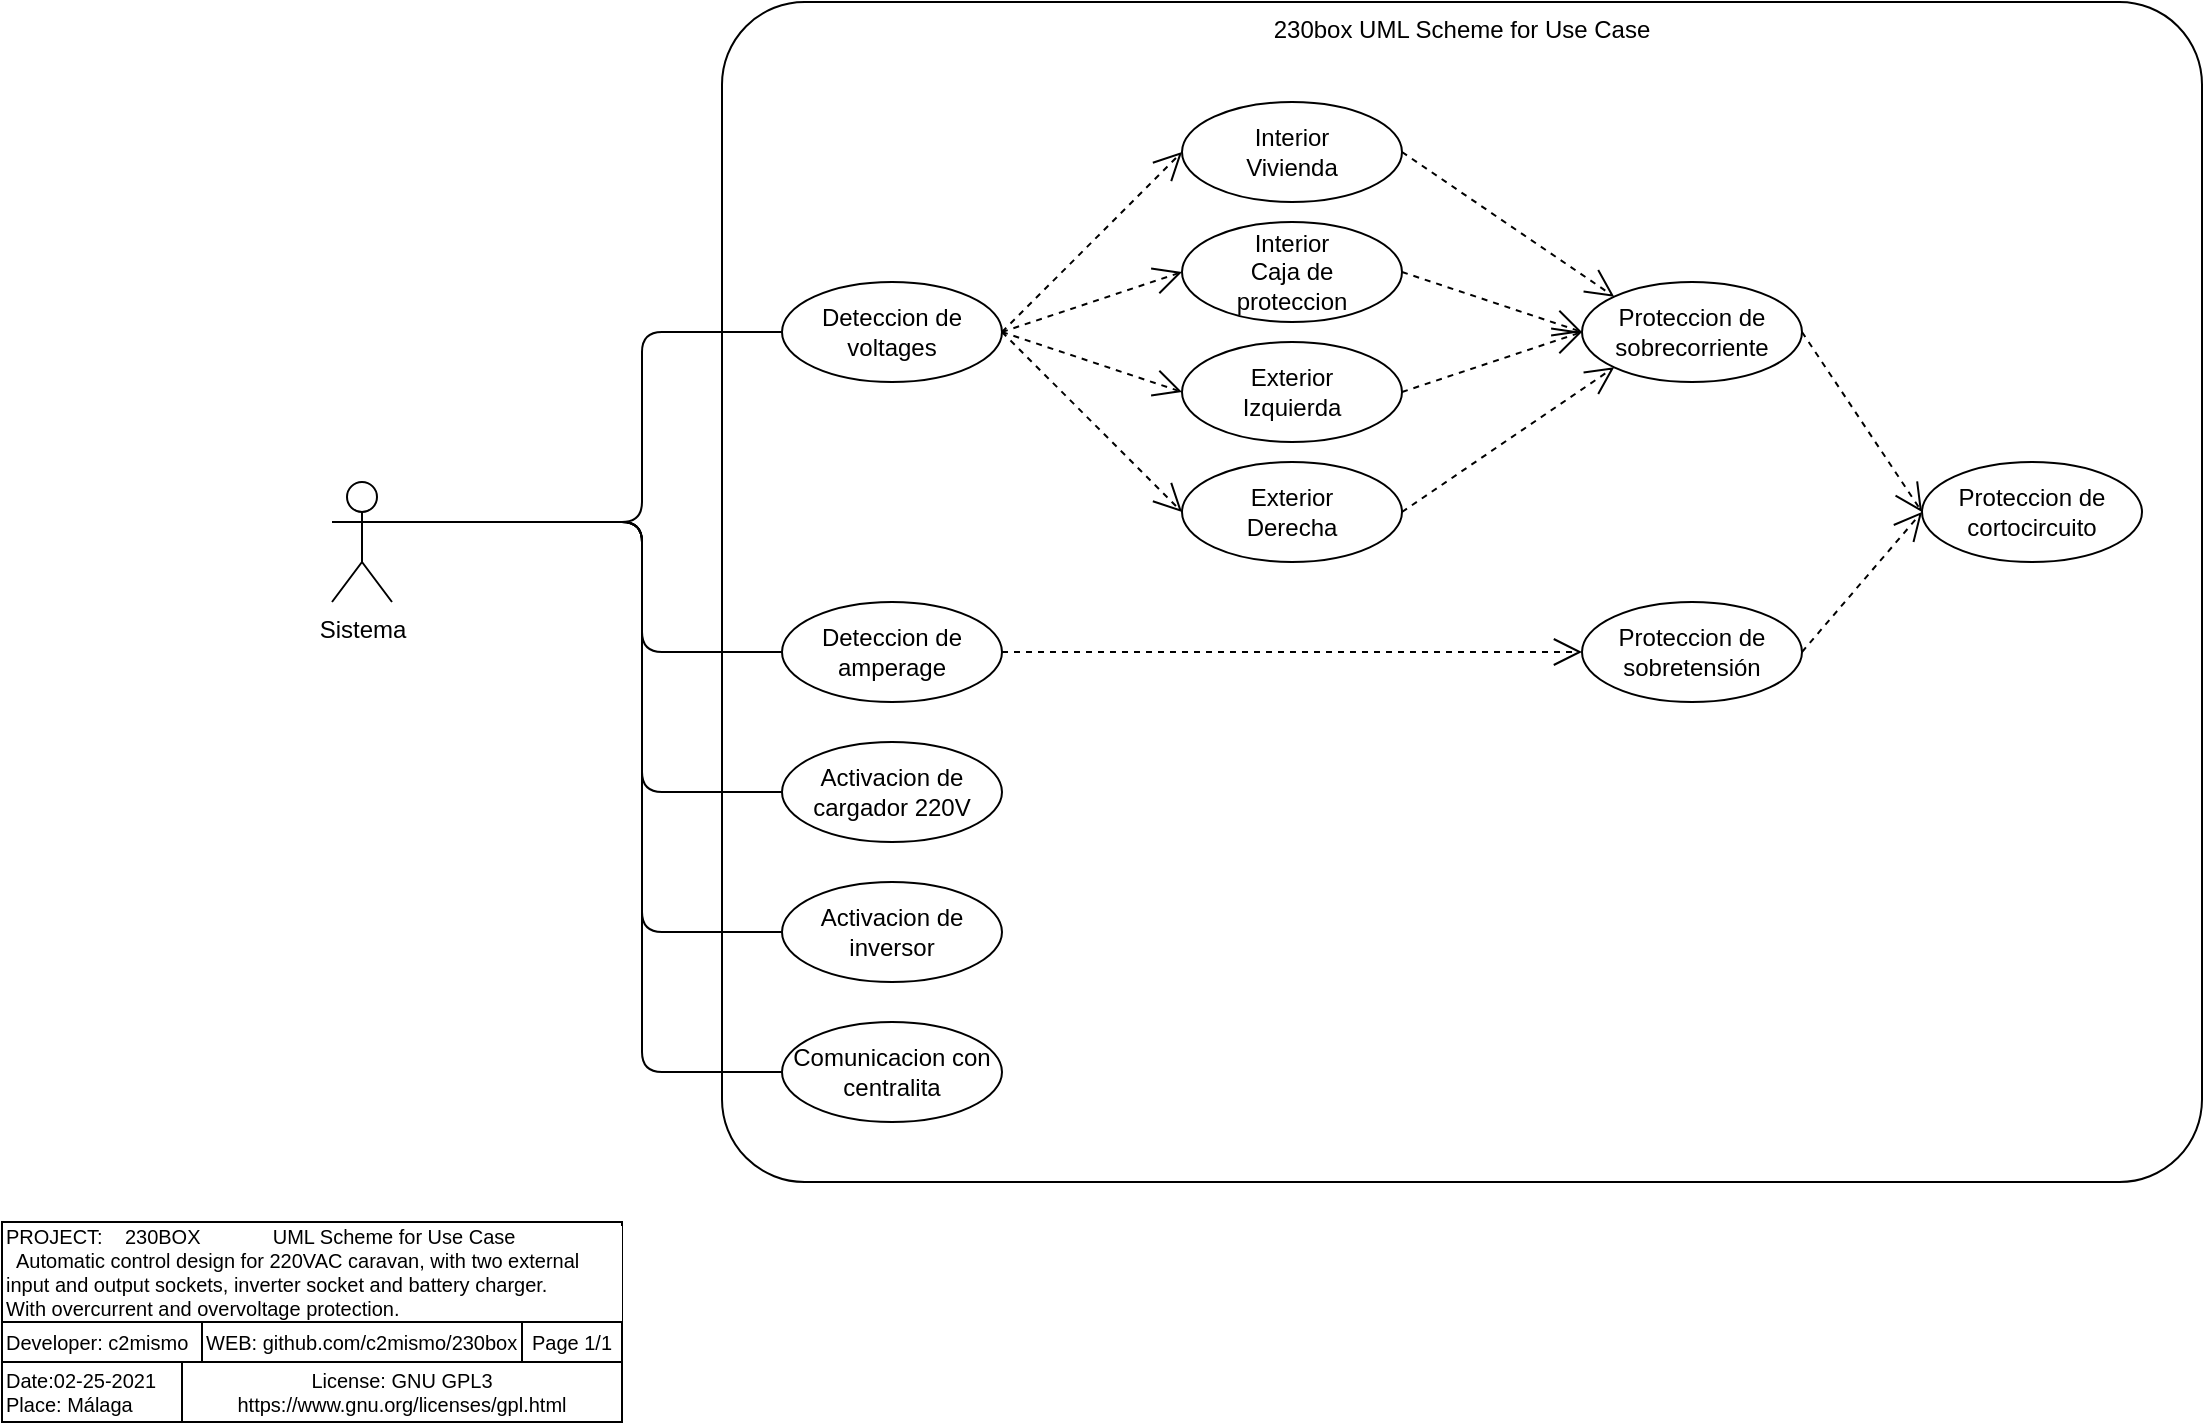 <mxfile version="13.10.0" type="embed">
    <diagram id="nwfYg5_Ki6Q2AyRgQbVI" name="Página-1">
        <mxGraphModel dx="474" dy="551" grid="1" gridSize="10" guides="1" tooltips="1" connect="1" arrows="1" fold="1" page="1" pageScale="1" pageWidth="1169" pageHeight="827" math="0" shadow="0">
            <root>
                <mxCell id="0"/>
                <mxCell id="1" parent="0"/>
                <mxCell id="2" value="Sistema" style="shape=umlActor;verticalLabelPosition=bottom;verticalAlign=top;html=1;" parent="1" vertex="1">
                    <mxGeometry x="185" y="340" width="30" height="60" as="geometry"/>
                </mxCell>
                <mxCell id="4" value="230box UML Scheme for Use Case" style="rounded=1;whiteSpace=wrap;html=1;verticalAlign=top;arcSize=7;" parent="1" vertex="1">
                    <mxGeometry x="380" y="100" width="740" height="590" as="geometry"/>
                </mxCell>
                <mxCell id="5" value="Deteccion de voltages" style="ellipse;whiteSpace=wrap;html=1;" parent="1" vertex="1">
                    <mxGeometry x="410" y="240" width="110" height="50" as="geometry"/>
                </mxCell>
                <mxCell id="6" value="PROJECT:&amp;nbsp; &amp;nbsp; 230BOX&amp;nbsp; &amp;nbsp; &amp;nbsp; &amp;nbsp; &amp;nbsp; &amp;nbsp; &amp;nbsp;UML Scheme for Use Case&lt;br&gt;&amp;nbsp; Automatic control design for 220VAC caravan, with two external input and output sockets, inverter socket and battery charger.&lt;br&gt;With overcurrent and overvoltage protection." style="rounded=0;whiteSpace=wrap;html=1;labelBackgroundColor=#FFFFFF;strokeColor=#000000;fillColor=none;fontSize=10;fontColor=#000000;align=left;" parent="1" vertex="1">
                    <mxGeometry x="20" y="710" width="310" height="50" as="geometry"/>
                </mxCell>
                <mxCell id="7" value="Developer: c2mismo" style="rounded=0;whiteSpace=wrap;html=1;labelBackgroundColor=#FFFFFF;strokeColor=#000000;fillColor=none;fontSize=10;fontColor=#000000;align=left;" parent="1" vertex="1">
                    <mxGeometry x="20" y="760" width="100" height="20" as="geometry"/>
                </mxCell>
                <mxCell id="8" value="WEB: github.com/c2mismo/230box" style="rounded=0;whiteSpace=wrap;html=1;labelBackgroundColor=#FFFFFF;strokeColor=#000000;fillColor=none;fontSize=10;fontColor=#000000;align=left;" parent="1" vertex="1">
                    <mxGeometry x="120" y="760" width="160" height="20" as="geometry"/>
                </mxCell>
                <mxCell id="9" value="Date:02-25-2021&lt;br&gt;Place: Málaga" style="rounded=0;whiteSpace=wrap;html=1;labelBackgroundColor=#FFFFFF;strokeColor=#000000;fillColor=none;fontSize=10;fontColor=#000000;align=left;" parent="1" vertex="1">
                    <mxGeometry x="20" y="780" width="90" height="30" as="geometry"/>
                </mxCell>
                <mxCell id="10" value="License: GNU GPL3 https://www.gnu.org/licenses/gpl.html" style="rounded=0;whiteSpace=wrap;html=1;labelBackgroundColor=#FFFFFF;strokeColor=#000000;fillColor=none;fontSize=10;fontColor=#000000;align=center;" parent="1" vertex="1">
                    <mxGeometry x="110" y="780" width="220" height="30" as="geometry"/>
                </mxCell>
                <mxCell id="11" value="Page 1/1" style="rounded=0;whiteSpace=wrap;html=1;labelBackgroundColor=#FFFFFF;strokeColor=#000000;fillColor=none;fontSize=10;fontColor=#000000;align=center;" parent="1" vertex="1">
                    <mxGeometry x="280" y="760" width="50" height="20" as="geometry"/>
                </mxCell>
                <mxCell id="12" value="Exterior&lt;br&gt;Derecha" style="ellipse;whiteSpace=wrap;html=1;" parent="1" vertex="1">
                    <mxGeometry x="610" y="330" width="110" height="50" as="geometry"/>
                </mxCell>
                <mxCell id="13" value="Exterior&lt;br&gt;Izquierda" style="ellipse;whiteSpace=wrap;html=1;" parent="1" vertex="1">
                    <mxGeometry x="610" y="270" width="110" height="50" as="geometry"/>
                </mxCell>
                <mxCell id="14" value="Interior&lt;br&gt;Vivienda" style="ellipse;whiteSpace=wrap;html=1;" parent="1" vertex="1">
                    <mxGeometry x="610" y="150" width="110" height="50" as="geometry"/>
                </mxCell>
                <mxCell id="15" value="Interior&lt;br&gt;Caja de&lt;br&gt;proteccion" style="ellipse;whiteSpace=wrap;html=1;" parent="1" vertex="1">
                    <mxGeometry x="610" y="210" width="110" height="50" as="geometry"/>
                </mxCell>
                <mxCell id="16" value="Deteccion de amperage" style="ellipse;whiteSpace=wrap;html=1;" parent="1" vertex="1">
                    <mxGeometry x="410" y="400" width="110" height="50" as="geometry"/>
                </mxCell>
                <mxCell id="17" value="Activacion de&lt;br&gt;cargador 220V" style="ellipse;whiteSpace=wrap;html=1;" parent="1" vertex="1">
                    <mxGeometry x="410" y="470" width="110" height="50" as="geometry"/>
                </mxCell>
                <mxCell id="18" value="Activacion de&lt;br&gt;inversor" style="ellipse;whiteSpace=wrap;html=1;" parent="1" vertex="1">
                    <mxGeometry x="410" y="540" width="110" height="50" as="geometry"/>
                </mxCell>
                <mxCell id="19" value="Proteccion de&lt;br&gt;sobretensión" style="ellipse;whiteSpace=wrap;html=1;" parent="1" vertex="1">
                    <mxGeometry x="810" y="400" width="110" height="50" as="geometry"/>
                </mxCell>
                <mxCell id="20" value="Proteccion de&lt;br&gt;sobrecorriente" style="ellipse;whiteSpace=wrap;html=1;" parent="1" vertex="1">
                    <mxGeometry x="810" y="240" width="110" height="50" as="geometry"/>
                </mxCell>
                <mxCell id="21" value="Proteccion de&lt;br&gt;cortocircuito" style="ellipse;whiteSpace=wrap;html=1;" parent="1" vertex="1">
                    <mxGeometry x="980" y="330" width="110" height="50" as="geometry"/>
                </mxCell>
                <mxCell id="22" value="Comunicacion con&lt;br&gt;centralita" style="ellipse;whiteSpace=wrap;html=1;" parent="1" vertex="1">
                    <mxGeometry x="410" y="610" width="110" height="50" as="geometry"/>
                </mxCell>
                <mxCell id="28" value="" style="endArrow=open;endSize=12;dashed=1;html=1;exitX=1;exitY=0.5;exitDx=0;exitDy=0;entryX=0;entryY=0.5;entryDx=0;entryDy=0;" parent="1" source="5" target="14" edge="1">
                    <mxGeometry width="160" relative="1" as="geometry">
                        <mxPoint x="590" y="260" as="sourcePoint"/>
                        <mxPoint x="750" y="260" as="targetPoint"/>
                    </mxGeometry>
                </mxCell>
                <mxCell id="29" value="" style="endArrow=open;endSize=12;dashed=1;html=1;exitX=1;exitY=0.5;exitDx=0;exitDy=0;entryX=0;entryY=0.5;entryDx=0;entryDy=0;" parent="1" source="5" target="15" edge="1">
                    <mxGeometry width="160" relative="1" as="geometry">
                        <mxPoint x="530.0" y="275" as="sourcePoint"/>
                        <mxPoint x="620.0" y="185.0" as="targetPoint"/>
                    </mxGeometry>
                </mxCell>
                <mxCell id="30" value="" style="endArrow=open;endSize=12;dashed=1;html=1;entryX=0;entryY=0.5;entryDx=0;entryDy=0;" parent="1" target="13" edge="1">
                    <mxGeometry width="160" relative="1" as="geometry">
                        <mxPoint x="520" y="265" as="sourcePoint"/>
                        <mxPoint x="630.0" y="195.0" as="targetPoint"/>
                    </mxGeometry>
                </mxCell>
                <mxCell id="31" value="" style="endArrow=open;endSize=12;dashed=1;html=1;entryX=0;entryY=0.5;entryDx=0;entryDy=0;" parent="1" target="12" edge="1">
                    <mxGeometry width="160" relative="1" as="geometry">
                        <mxPoint x="520" y="265" as="sourcePoint"/>
                        <mxPoint x="640.0" y="205.0" as="targetPoint"/>
                    </mxGeometry>
                </mxCell>
                <mxCell id="32" value="" style="endArrow=open;endSize=12;dashed=1;html=1;exitX=1;exitY=0.5;exitDx=0;exitDy=0;entryX=0;entryY=0;entryDx=0;entryDy=0;" parent="1" source="14" target="20" edge="1">
                    <mxGeometry width="160" relative="1" as="geometry">
                        <mxPoint x="530.0" y="275" as="sourcePoint"/>
                        <mxPoint x="620.0" y="245" as="targetPoint"/>
                    </mxGeometry>
                </mxCell>
                <mxCell id="33" value="" style="endArrow=open;endSize=12;dashed=1;html=1;exitX=1;exitY=0.5;exitDx=0;exitDy=0;entryX=0;entryY=0.5;entryDx=0;entryDy=0;" parent="1" source="15" target="20" edge="1">
                    <mxGeometry width="160" relative="1" as="geometry">
                        <mxPoint x="730.0" y="185.0" as="sourcePoint"/>
                        <mxPoint x="810" y="270" as="targetPoint"/>
                    </mxGeometry>
                </mxCell>
                <mxCell id="34" value="" style="endArrow=open;endSize=12;dashed=1;html=1;exitX=1;exitY=0.5;exitDx=0;exitDy=0;entryX=0;entryY=0.5;entryDx=0;entryDy=0;" parent="1" source="13" target="20" edge="1">
                    <mxGeometry width="160" relative="1" as="geometry">
                        <mxPoint x="740.0" y="195.0" as="sourcePoint"/>
                        <mxPoint x="830.0" y="285" as="targetPoint"/>
                    </mxGeometry>
                </mxCell>
                <mxCell id="35" value="" style="endArrow=open;endSize=12;dashed=1;html=1;exitX=1;exitY=0.5;exitDx=0;exitDy=0;entryX=0;entryY=1;entryDx=0;entryDy=0;" parent="1" source="12" target="20" edge="1">
                    <mxGeometry width="160" relative="1" as="geometry">
                        <mxPoint x="750.0" y="205.0" as="sourcePoint"/>
                        <mxPoint x="840.0" y="295" as="targetPoint"/>
                    </mxGeometry>
                </mxCell>
                <mxCell id="36" value="" style="endArrow=open;endSize=12;dashed=1;html=1;exitX=1;exitY=0.5;exitDx=0;exitDy=0;entryX=0;entryY=0.5;entryDx=0;entryDy=0;" parent="1" source="16" target="19" edge="1">
                    <mxGeometry width="160" relative="1" as="geometry">
                        <mxPoint x="730.0" y="365" as="sourcePoint"/>
                        <mxPoint x="836.158" y="292.7" as="targetPoint"/>
                    </mxGeometry>
                </mxCell>
                <mxCell id="38" value="" style="endArrow=open;endSize=12;dashed=1;html=1;exitX=1;exitY=0.5;exitDx=0;exitDy=0;entryX=0;entryY=0.5;entryDx=0;entryDy=0;" parent="1" source="19" target="21" edge="1">
                    <mxGeometry width="160" relative="1" as="geometry">
                        <mxPoint x="950.0" y="470" as="sourcePoint"/>
                        <mxPoint x="1240.0" y="470" as="targetPoint"/>
                    </mxGeometry>
                </mxCell>
                <mxCell id="39" value="" style="endArrow=open;endSize=12;dashed=1;html=1;exitX=1;exitY=0.5;exitDx=0;exitDy=0;entryX=0;entryY=0.5;entryDx=0;entryDy=0;" parent="1" source="20" target="21" edge="1">
                    <mxGeometry width="160" relative="1" as="geometry">
                        <mxPoint x="950.0" y="300" as="sourcePoint"/>
                        <mxPoint x="1010.0" y="230" as="targetPoint"/>
                    </mxGeometry>
                </mxCell>
                <mxCell id="41" value="" style="endArrow=none;html=1;edgeStyle=orthogonalEdgeStyle;exitX=1;exitY=0.333;exitDx=0;exitDy=0;exitPerimeter=0;entryX=0;entryY=0.5;entryDx=0;entryDy=0;" parent="1" source="2" target="5" edge="1">
                    <mxGeometry relative="1" as="geometry">
                        <mxPoint x="440" y="360" as="sourcePoint"/>
                        <mxPoint x="340" y="200" as="targetPoint"/>
                        <Array as="points">
                            <mxPoint x="340" y="360"/>
                            <mxPoint x="340" y="265"/>
                        </Array>
                    </mxGeometry>
                </mxCell>
                <mxCell id="44" value="" style="endArrow=none;html=1;edgeStyle=orthogonalEdgeStyle;entryX=0;entryY=0.5;entryDx=0;entryDy=0;exitX=1;exitY=0.333;exitDx=0;exitDy=0;exitPerimeter=0;" parent="1" source="2" target="16" edge="1">
                    <mxGeometry relative="1" as="geometry">
                        <mxPoint x="290" y="360" as="sourcePoint"/>
                        <mxPoint x="420" y="275" as="targetPoint"/>
                        <Array as="points">
                            <mxPoint x="340" y="360"/>
                            <mxPoint x="340" y="425"/>
                        </Array>
                    </mxGeometry>
                </mxCell>
                <mxCell id="45" value="" style="endArrow=none;html=1;edgeStyle=orthogonalEdgeStyle;entryX=0;entryY=0.5;entryDx=0;entryDy=0;exitX=1;exitY=0.333;exitDx=0;exitDy=0;exitPerimeter=0;" parent="1" source="2" target="17" edge="1">
                    <mxGeometry relative="1" as="geometry">
                        <mxPoint x="290" y="370" as="sourcePoint"/>
                        <mxPoint x="420" y="435" as="targetPoint"/>
                        <Array as="points">
                            <mxPoint x="340" y="360"/>
                            <mxPoint x="340" y="495"/>
                        </Array>
                    </mxGeometry>
                </mxCell>
                <mxCell id="46" value="" style="endArrow=none;html=1;edgeStyle=orthogonalEdgeStyle;entryX=0;entryY=0.5;entryDx=0;entryDy=0;exitX=1;exitY=0.333;exitDx=0;exitDy=0;exitPerimeter=0;" parent="1" source="2" target="18" edge="1">
                    <mxGeometry relative="1" as="geometry">
                        <mxPoint x="290" y="370" as="sourcePoint"/>
                        <mxPoint x="420" y="505" as="targetPoint"/>
                        <Array as="points">
                            <mxPoint x="340" y="360"/>
                            <mxPoint x="340" y="565"/>
                        </Array>
                    </mxGeometry>
                </mxCell>
                <mxCell id="47" value="" style="endArrow=none;html=1;edgeStyle=orthogonalEdgeStyle;entryX=0;entryY=0.5;entryDx=0;entryDy=0;exitX=1;exitY=0.333;exitDx=0;exitDy=0;exitPerimeter=0;" parent="1" source="2" target="22" edge="1">
                    <mxGeometry relative="1" as="geometry">
                        <mxPoint x="290" y="370" as="sourcePoint"/>
                        <mxPoint x="420" y="575" as="targetPoint"/>
                        <Array as="points">
                            <mxPoint x="340" y="360"/>
                            <mxPoint x="340" y="635"/>
                        </Array>
                    </mxGeometry>
                </mxCell>
            </root>
        </mxGraphModel>
    </diagram>
</mxfile>